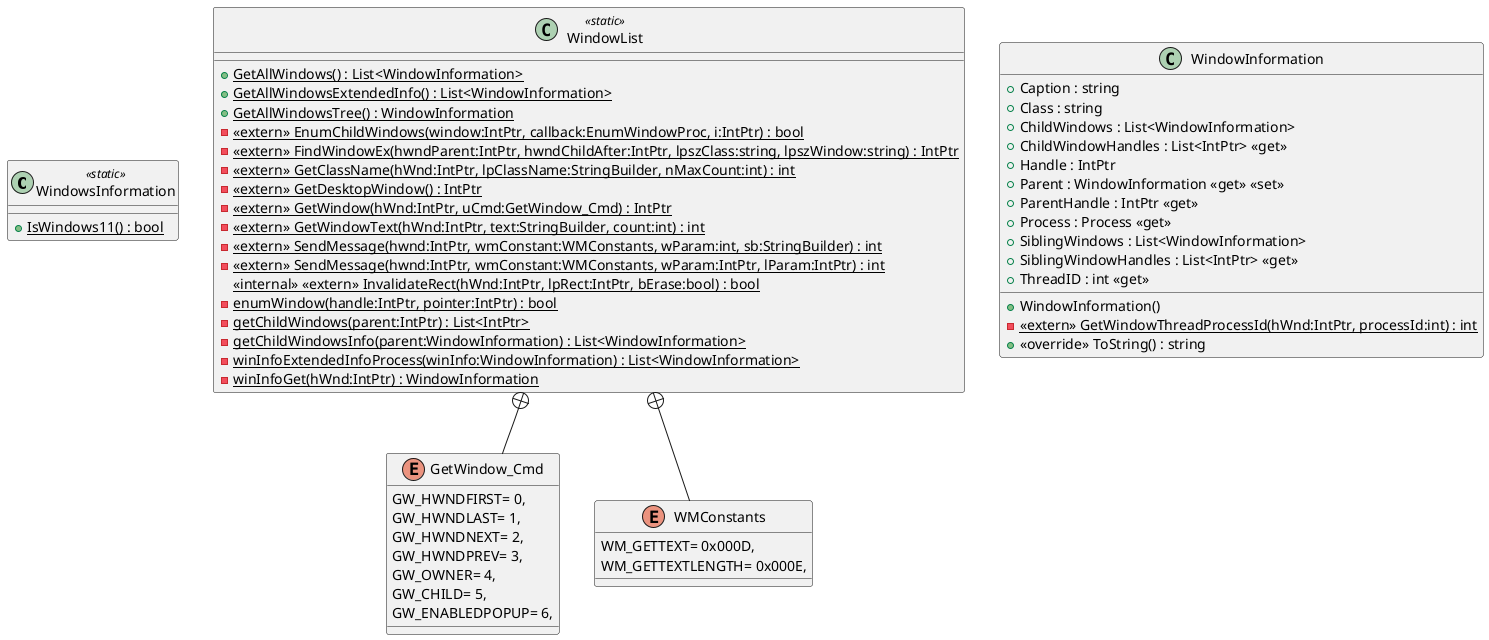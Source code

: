 @startuml
class WindowsInformation <<static>> {
    + {static} IsWindows11() : bool
}
class WindowList <<static>> {
    + {static} GetAllWindows() : List<WindowInformation>
    + {static} GetAllWindowsExtendedInfo() : List<WindowInformation>
    + {static} GetAllWindowsTree() : WindowInformation
    - {static} <<extern>> EnumChildWindows(window:IntPtr, callback:EnumWindowProc, i:IntPtr) : bool
    - {static} <<extern>> FindWindowEx(hwndParent:IntPtr, hwndChildAfter:IntPtr, lpszClass:string, lpszWindow:string) : IntPtr
    - {static} <<extern>> GetClassName(hWnd:IntPtr, lpClassName:StringBuilder, nMaxCount:int) : int
    - {static} <<extern>> GetDesktopWindow() : IntPtr
    - {static} <<extern>> GetWindow(hWnd:IntPtr, uCmd:GetWindow_Cmd) : IntPtr
    - {static} <<extern>> GetWindowText(hWnd:IntPtr, text:StringBuilder, count:int) : int
    - {static} <<extern>> SendMessage(hwnd:IntPtr, wmConstant:WMConstants, wParam:int, sb:StringBuilder) : int
    - {static} <<extern>> SendMessage(hwnd:IntPtr, wmConstant:WMConstants, wParam:IntPtr, lParam:IntPtr) : int
    <<internal>> {static} <<extern>> InvalidateRect(hWnd:IntPtr, lpRect:IntPtr, bErase:bool) : bool
    - {static} enumWindow(handle:IntPtr, pointer:IntPtr) : bool
    - {static} getChildWindows(parent:IntPtr) : List<IntPtr>
    - {static} getChildWindowsInfo(parent:WindowInformation) : List<WindowInformation>
    - {static} winInfoExtendedInfoProcess(winInfo:WindowInformation) : List<WindowInformation>
    - {static} winInfoGet(hWnd:IntPtr) : WindowInformation
}
class WindowInformation {
    + WindowInformation()
    + Caption : string
    + Class : string
    + ChildWindows : List<WindowInformation>
    - {static} <<extern>> GetWindowThreadProcessId(hWnd:IntPtr, processId:int) : int
    + <<override>> ToString() : string
    + ChildWindowHandles : List<IntPtr> <<get>>
    + Handle : IntPtr
    + Parent : WindowInformation <<get>> <<set>>
    + ParentHandle : IntPtr <<get>>
    + Process : Process <<get>>
    + SiblingWindows : List<WindowInformation>
    + SiblingWindowHandles : List<IntPtr> <<get>>
    + ThreadID : int <<get>>
}
enum GetWindow_Cmd {
    GW_HWNDFIRST= 0,
    GW_HWNDLAST= 1,
    GW_HWNDNEXT= 2,
    GW_HWNDPREV= 3,
    GW_OWNER= 4,
    GW_CHILD= 5,
    GW_ENABLEDPOPUP= 6,
}
enum WMConstants {
    WM_GETTEXT= 0x000D,
    WM_GETTEXTLENGTH= 0x000E,
}
WindowList +-- GetWindow_Cmd
WindowList +-- WMConstants
@enduml
